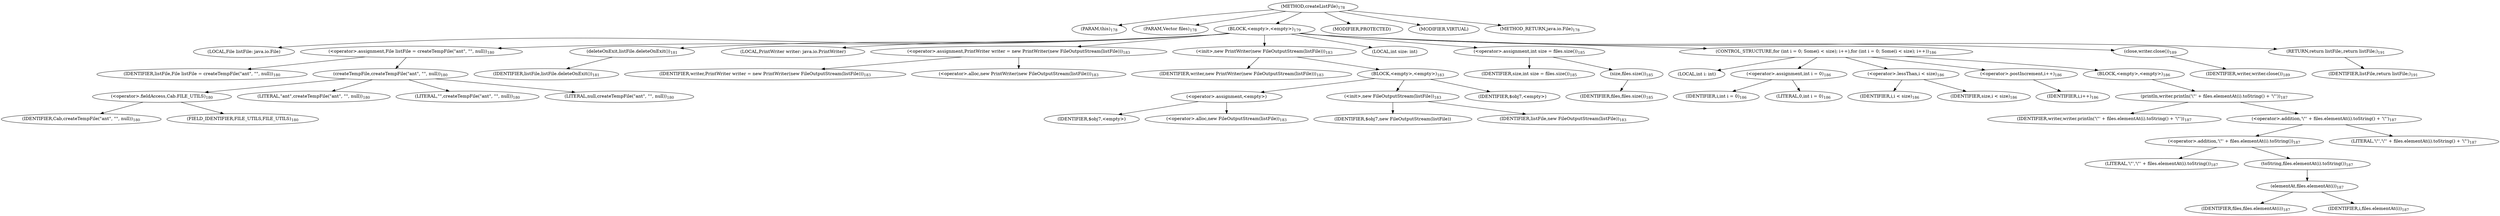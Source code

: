 digraph "createListFile" {  
"325" [label = <(METHOD,createListFile)<SUB>178</SUB>> ]
"326" [label = <(PARAM,this)<SUB>178</SUB>> ]
"327" [label = <(PARAM,Vector files)<SUB>178</SUB>> ]
"328" [label = <(BLOCK,&lt;empty&gt;,&lt;empty&gt;)<SUB>179</SUB>> ]
"329" [label = <(LOCAL,File listFile: java.io.File)> ]
"330" [label = <(&lt;operator&gt;.assignment,File listFile = createTempFile(&quot;ant&quot;, &quot;&quot;, null))<SUB>180</SUB>> ]
"331" [label = <(IDENTIFIER,listFile,File listFile = createTempFile(&quot;ant&quot;, &quot;&quot;, null))<SUB>180</SUB>> ]
"332" [label = <(createTempFile,createTempFile(&quot;ant&quot;, &quot;&quot;, null))<SUB>180</SUB>> ]
"333" [label = <(&lt;operator&gt;.fieldAccess,Cab.FILE_UTILS)<SUB>180</SUB>> ]
"334" [label = <(IDENTIFIER,Cab,createTempFile(&quot;ant&quot;, &quot;&quot;, null))<SUB>180</SUB>> ]
"335" [label = <(FIELD_IDENTIFIER,FILE_UTILS,FILE_UTILS)<SUB>180</SUB>> ]
"336" [label = <(LITERAL,&quot;ant&quot;,createTempFile(&quot;ant&quot;, &quot;&quot;, null))<SUB>180</SUB>> ]
"337" [label = <(LITERAL,&quot;&quot;,createTempFile(&quot;ant&quot;, &quot;&quot;, null))<SUB>180</SUB>> ]
"338" [label = <(LITERAL,null,createTempFile(&quot;ant&quot;, &quot;&quot;, null))<SUB>180</SUB>> ]
"339" [label = <(deleteOnExit,listFile.deleteOnExit())<SUB>181</SUB>> ]
"340" [label = <(IDENTIFIER,listFile,listFile.deleteOnExit())<SUB>181</SUB>> ]
"16" [label = <(LOCAL,PrintWriter writer: java.io.PrintWriter)> ]
"341" [label = <(&lt;operator&gt;.assignment,PrintWriter writer = new PrintWriter(new FileOutputStream(listFile)))<SUB>183</SUB>> ]
"342" [label = <(IDENTIFIER,writer,PrintWriter writer = new PrintWriter(new FileOutputStream(listFile)))<SUB>183</SUB>> ]
"343" [label = <(&lt;operator&gt;.alloc,new PrintWriter(new FileOutputStream(listFile)))<SUB>183</SUB>> ]
"344" [label = <(&lt;init&gt;,new PrintWriter(new FileOutputStream(listFile)))<SUB>183</SUB>> ]
"15" [label = <(IDENTIFIER,writer,new PrintWriter(new FileOutputStream(listFile)))<SUB>183</SUB>> ]
"345" [label = <(BLOCK,&lt;empty&gt;,&lt;empty&gt;)<SUB>183</SUB>> ]
"346" [label = <(&lt;operator&gt;.assignment,&lt;empty&gt;)> ]
"347" [label = <(IDENTIFIER,$obj7,&lt;empty&gt;)> ]
"348" [label = <(&lt;operator&gt;.alloc,new FileOutputStream(listFile))<SUB>183</SUB>> ]
"349" [label = <(&lt;init&gt;,new FileOutputStream(listFile))<SUB>183</SUB>> ]
"350" [label = <(IDENTIFIER,$obj7,new FileOutputStream(listFile))> ]
"351" [label = <(IDENTIFIER,listFile,new FileOutputStream(listFile))<SUB>183</SUB>> ]
"352" [label = <(IDENTIFIER,$obj7,&lt;empty&gt;)> ]
"353" [label = <(LOCAL,int size: int)> ]
"354" [label = <(&lt;operator&gt;.assignment,int size = files.size())<SUB>185</SUB>> ]
"355" [label = <(IDENTIFIER,size,int size = files.size())<SUB>185</SUB>> ]
"356" [label = <(size,files.size())<SUB>185</SUB>> ]
"357" [label = <(IDENTIFIER,files,files.size())<SUB>185</SUB>> ]
"358" [label = <(CONTROL_STRUCTURE,for (int i = 0; Some(i &lt; size); i++),for (int i = 0; Some(i &lt; size); i++))<SUB>186</SUB>> ]
"359" [label = <(LOCAL,int i: int)> ]
"360" [label = <(&lt;operator&gt;.assignment,int i = 0)<SUB>186</SUB>> ]
"361" [label = <(IDENTIFIER,i,int i = 0)<SUB>186</SUB>> ]
"362" [label = <(LITERAL,0,int i = 0)<SUB>186</SUB>> ]
"363" [label = <(&lt;operator&gt;.lessThan,i &lt; size)<SUB>186</SUB>> ]
"364" [label = <(IDENTIFIER,i,i &lt; size)<SUB>186</SUB>> ]
"365" [label = <(IDENTIFIER,size,i &lt; size)<SUB>186</SUB>> ]
"366" [label = <(&lt;operator&gt;.postIncrement,i++)<SUB>186</SUB>> ]
"367" [label = <(IDENTIFIER,i,i++)<SUB>186</SUB>> ]
"368" [label = <(BLOCK,&lt;empty&gt;,&lt;empty&gt;)<SUB>186</SUB>> ]
"369" [label = <(println,writer.println('\&quot;' + files.elementAt(i).toString() + '\&quot;'))<SUB>187</SUB>> ]
"370" [label = <(IDENTIFIER,writer,writer.println('\&quot;' + files.elementAt(i).toString() + '\&quot;'))<SUB>187</SUB>> ]
"371" [label = <(&lt;operator&gt;.addition,'\&quot;' + files.elementAt(i).toString() + '\&quot;')<SUB>187</SUB>> ]
"372" [label = <(&lt;operator&gt;.addition,'\&quot;' + files.elementAt(i).toString())<SUB>187</SUB>> ]
"373" [label = <(LITERAL,'\&quot;','\&quot;' + files.elementAt(i).toString())<SUB>187</SUB>> ]
"374" [label = <(toString,files.elementAt(i).toString())<SUB>187</SUB>> ]
"375" [label = <(elementAt,files.elementAt(i))<SUB>187</SUB>> ]
"376" [label = <(IDENTIFIER,files,files.elementAt(i))<SUB>187</SUB>> ]
"377" [label = <(IDENTIFIER,i,files.elementAt(i))<SUB>187</SUB>> ]
"378" [label = <(LITERAL,'\&quot;','\&quot;' + files.elementAt(i).toString() + '\&quot;')<SUB>187</SUB>> ]
"379" [label = <(close,writer.close())<SUB>189</SUB>> ]
"380" [label = <(IDENTIFIER,writer,writer.close())<SUB>189</SUB>> ]
"381" [label = <(RETURN,return listFile;,return listFile;)<SUB>191</SUB>> ]
"382" [label = <(IDENTIFIER,listFile,return listFile;)<SUB>191</SUB>> ]
"383" [label = <(MODIFIER,PROTECTED)> ]
"384" [label = <(MODIFIER,VIRTUAL)> ]
"385" [label = <(METHOD_RETURN,java.io.File)<SUB>178</SUB>> ]
  "325" -> "326" 
  "325" -> "327" 
  "325" -> "328" 
  "325" -> "383" 
  "325" -> "384" 
  "325" -> "385" 
  "328" -> "329" 
  "328" -> "330" 
  "328" -> "339" 
  "328" -> "16" 
  "328" -> "341" 
  "328" -> "344" 
  "328" -> "353" 
  "328" -> "354" 
  "328" -> "358" 
  "328" -> "379" 
  "328" -> "381" 
  "330" -> "331" 
  "330" -> "332" 
  "332" -> "333" 
  "332" -> "336" 
  "332" -> "337" 
  "332" -> "338" 
  "333" -> "334" 
  "333" -> "335" 
  "339" -> "340" 
  "341" -> "342" 
  "341" -> "343" 
  "344" -> "15" 
  "344" -> "345" 
  "345" -> "346" 
  "345" -> "349" 
  "345" -> "352" 
  "346" -> "347" 
  "346" -> "348" 
  "349" -> "350" 
  "349" -> "351" 
  "354" -> "355" 
  "354" -> "356" 
  "356" -> "357" 
  "358" -> "359" 
  "358" -> "360" 
  "358" -> "363" 
  "358" -> "366" 
  "358" -> "368" 
  "360" -> "361" 
  "360" -> "362" 
  "363" -> "364" 
  "363" -> "365" 
  "366" -> "367" 
  "368" -> "369" 
  "369" -> "370" 
  "369" -> "371" 
  "371" -> "372" 
  "371" -> "378" 
  "372" -> "373" 
  "372" -> "374" 
  "374" -> "375" 
  "375" -> "376" 
  "375" -> "377" 
  "379" -> "380" 
  "381" -> "382" 
}
